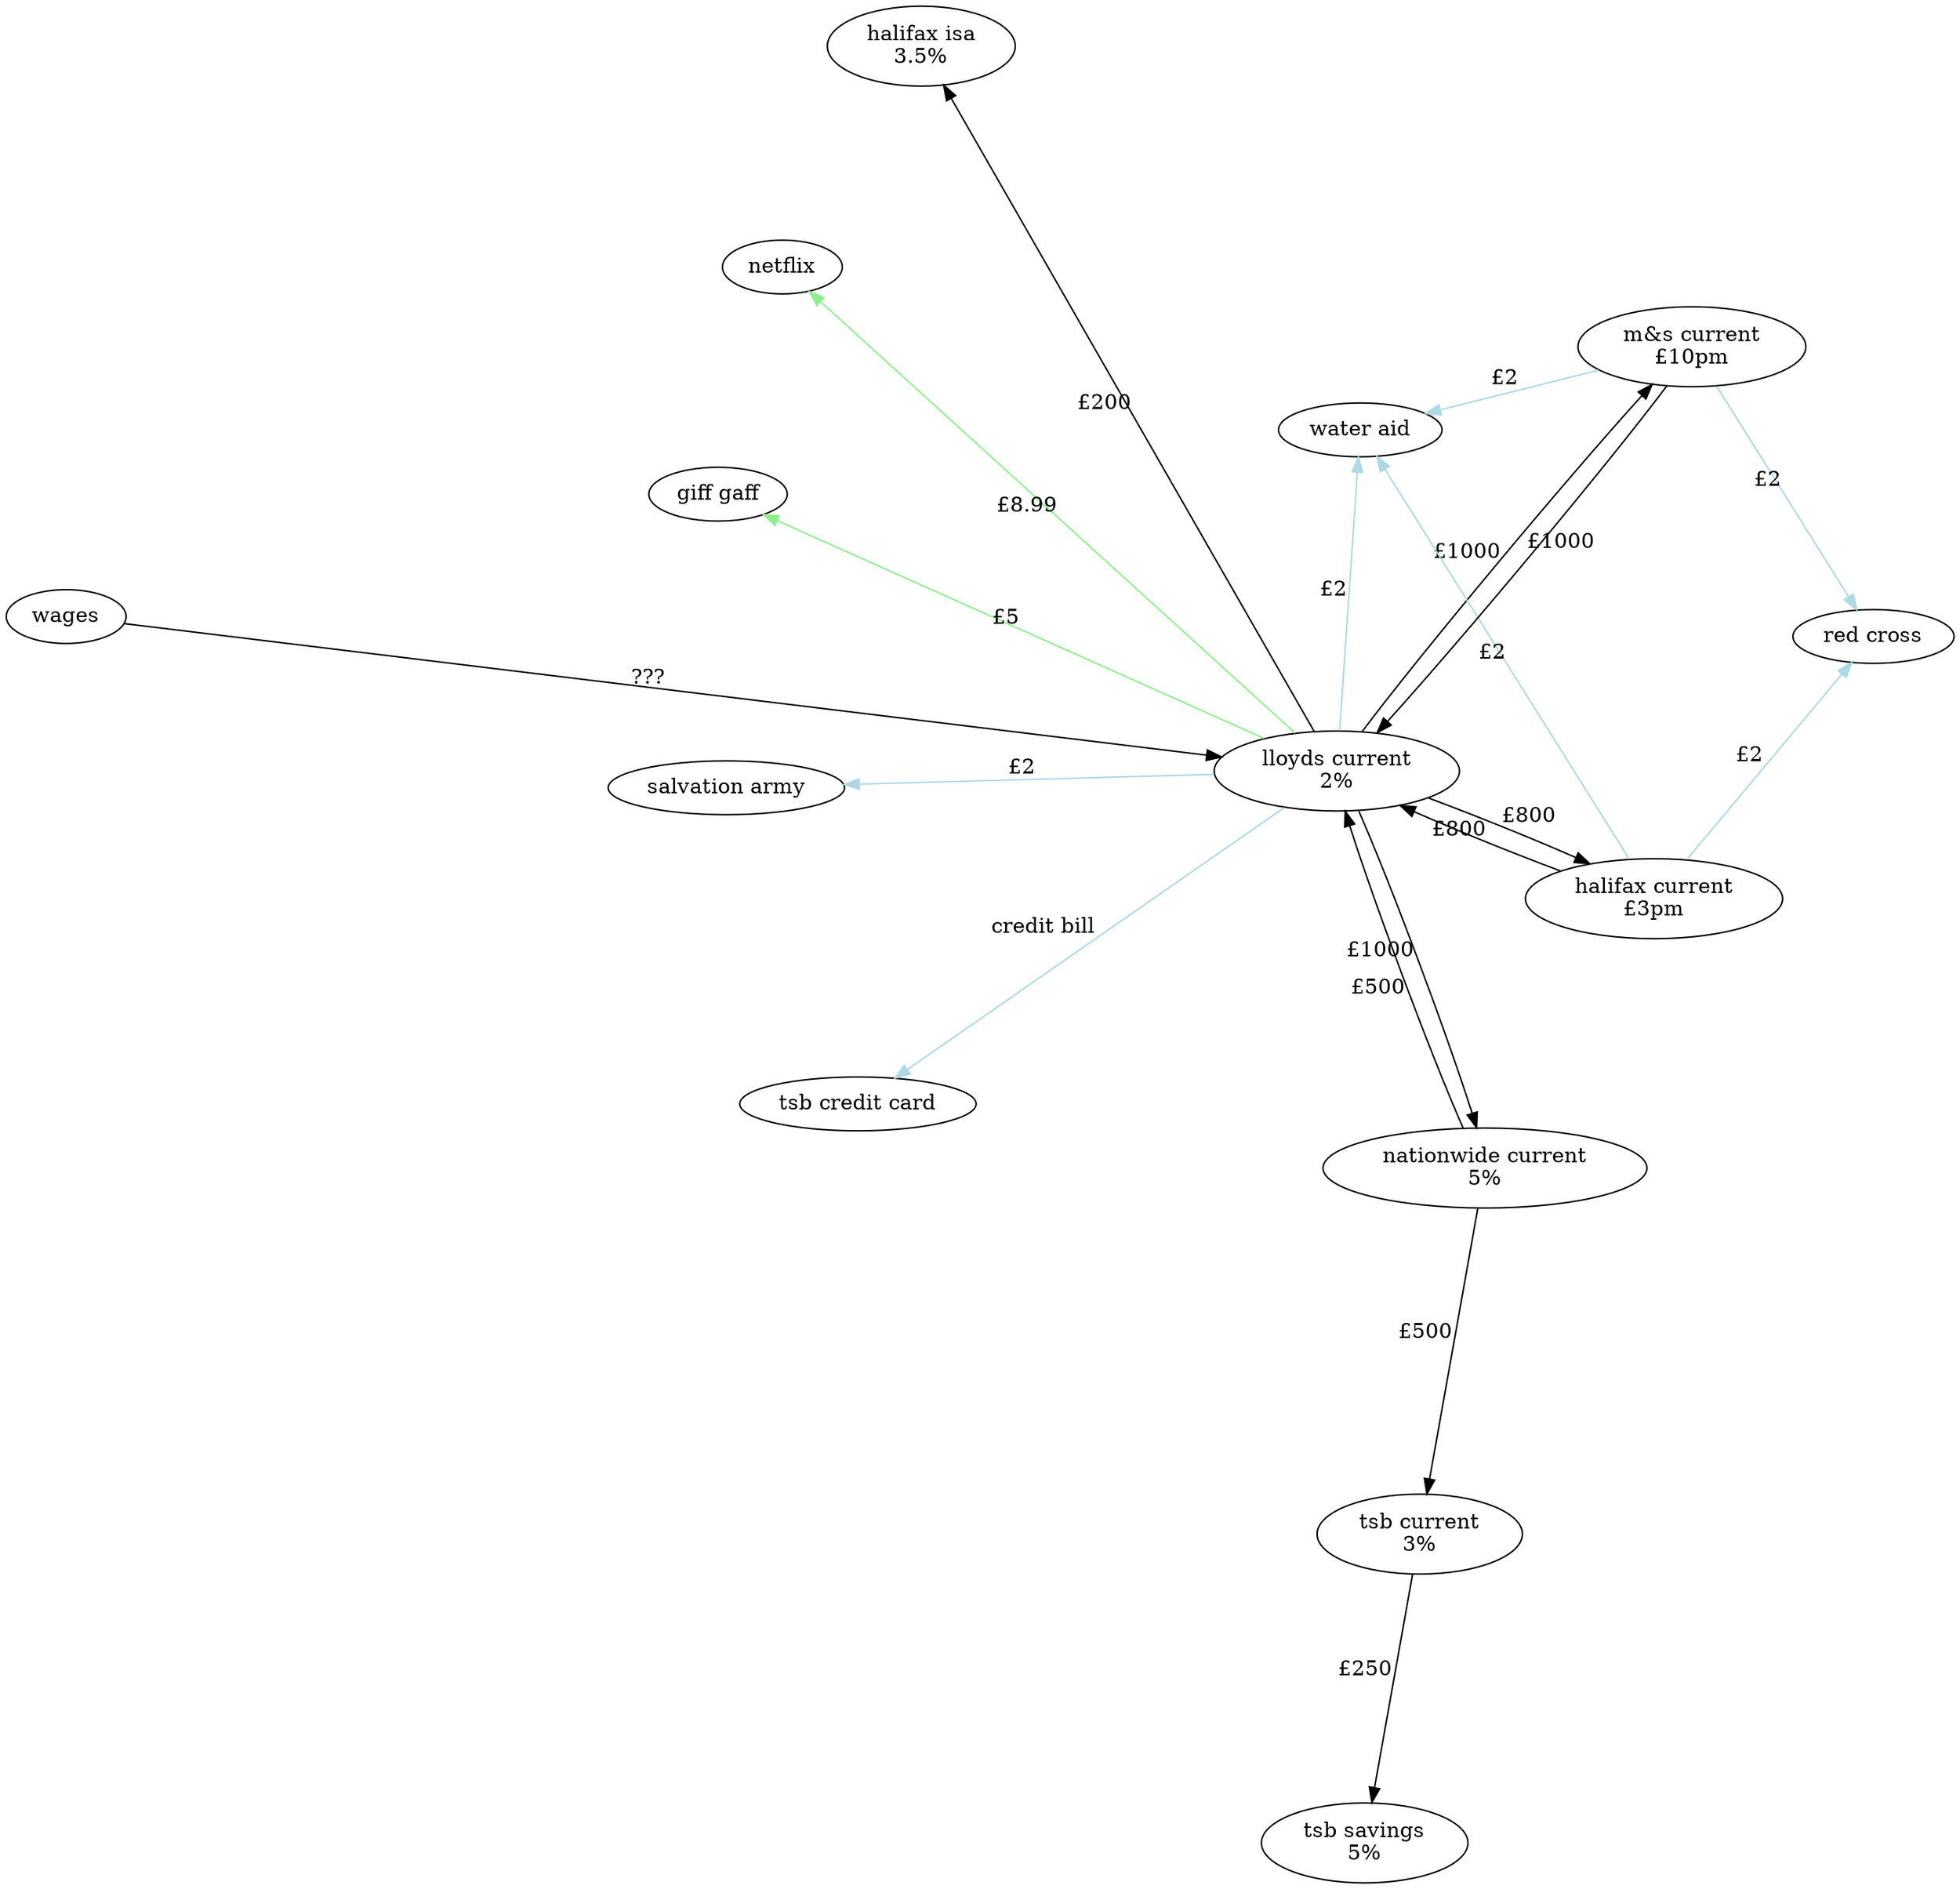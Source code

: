 digraph "bank-flow" {
  layout = circo

  wages [width="1"];
  lloydsCurrent [label="lloyds current\n2%"];
  tsbCurrent [label="tsb current\n3%"];
  tsbSavings [label="tsb savings\n5%"];
  halifaxCurrent [label="halifax current\n£3pm"];
  halifaxIsa [label="halifax isa\n3.5%"];
  netflix;
  giffGaff [label="giff gaff"];
  mAndS [label="m&s current\n£10pm"];
  salvationArmy [label="salvation army"];
  waterAid [label="water aid"];
  tsbCreditCard [label="tsb credit card"];
  redCross [label="red cross"];
  nationwideCurrent [label="nationwide current\n5%"];

  halifaxCurrent -> lloydsCurrent [label="£800"];
  halifaxCurrent -> waterAid [color="lightblue", label="£2"];
  halifaxCurrent -> redCross [color="lightblue", label="£2"];
  mAndS -> lloydsCurrent [label="£1000"];
  mAndS -> waterAid [color="lightblue", label="£2"];
  mAndS -> redCross [color="lightblue", label="£2"];
  lloydsCurrent -> netflix [color="lightgreen", label="£8.99"];
  lloydsCurrent -> giffGaff [color="lightgreen", label="£5"];
  lloydsCurrent -> salvationArmy [color="lightblue", label="£2"];
  lloydsCurrent -> waterAid [color="lightblue", label="£2"];
  lloydsCurrent -> halifaxCurrent [label="£800"];
  lloydsCurrent -> nationwideCurrent [label="£1000"];
  lloydsCurrent -> mAndS [label="£1000"];
  lloydsCurrent -> tsbCreditCard [color="lightblue", label="credit bill"];
  lloydsCurrent -> halifaxIsa [label="£200"];
  nationwideCurrent -> tsbCurrent [label="£500"];
  nationwideCurrent -> lloydsCurrent [label="£500"];
  tsbCurrent -> tsbSavings [label="£250"];
  wages -> lloydsCurrent [label="???"];
}

